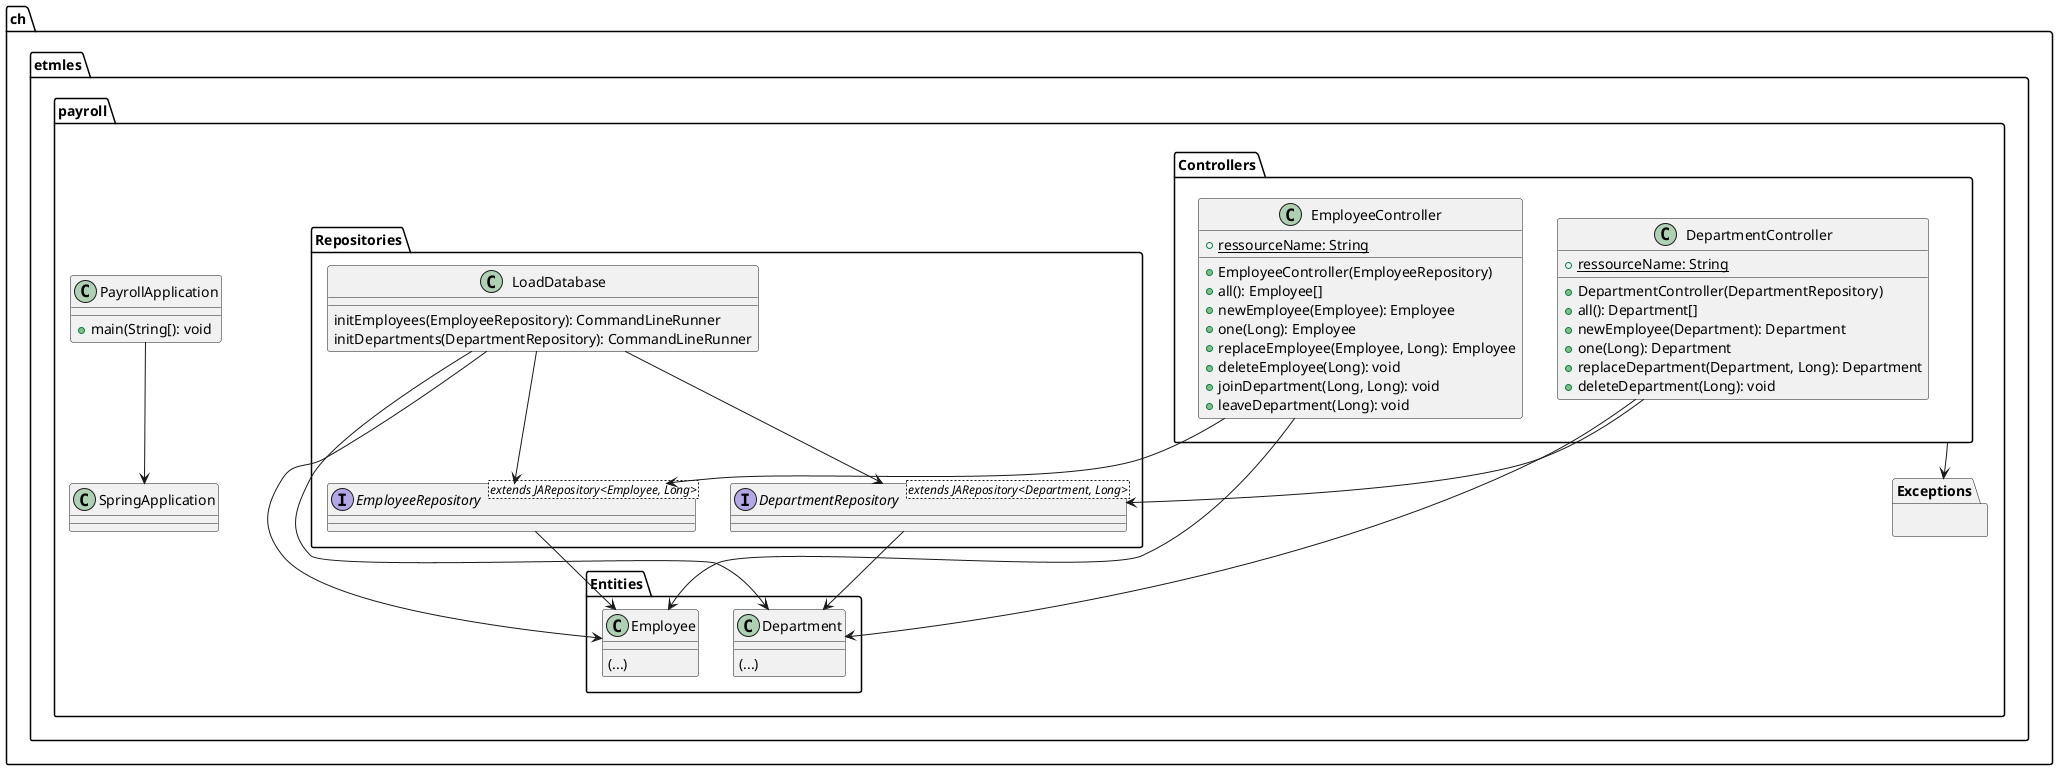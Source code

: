 @startuml

package "ch.etmles.payroll" {
    class PayrollApplication {
        +main(String[): void
    }

    "PayrollApplication" --> "SpringApplication"

    package "Controllers" {
        class "EmployeeController" {
            {static}+ressourceName: String
            +EmployeeController(EmployeeRepository)
            +all(): Employee[]
            +newEmployee(Employee): Employee
            +one(Long): Employee
            +replaceEmployee(Employee, Long): Employee
            +deleteEmployee(Long): void
            +joinDepartment(Long, Long): void
            +leaveDepartment(Long): void
        }

        class "DepartmentController" {
            {static}+ressourceName: String
            +DepartmentController(DepartmentRepository)
            +all(): Department[]
            +newEmployee(Department): Department
            +one(Long): Department
            +replaceDepartment(Department, Long): Department
            +deleteDepartment(Long): void
        }
    }

    package "Entities" {
        class "Employee" {
            (...)
        }
        class "Department"{
            (...)
        }
    }

    package "Repositories" {
        interface "EmployeeRepository"<extends JARepository<Employee, Long>>
        interface "DepartmentRepository"<extends JARepository<Department, Long>>
        class "LoadDatabase" {
            initEmployees(EmployeeRepository): CommandLineRunner
            initDepartments(DepartmentRepository): CommandLineRunner
        }
    }

    package "Exceptions" {}

    "Controllers" --> "Exceptions"

    "EmployeeController" --> "EmployeeRepository"
    "EmployeeController" --> "Employee"

    "DepartmentController" --> "DepartmentRepository"
    "DepartmentController" --> "Department"

    "EmployeeRepository" --> "Employee"
    "DepartmentRepository" --> "Department"

    "LoadDatabase" --> "EmployeeRepository"
    "LoadDatabase" --> "Employee"
    "LoadDatabase" --> "DepartmentRepository"
    "LoadDatabase" --> "Department"
}

@enduml